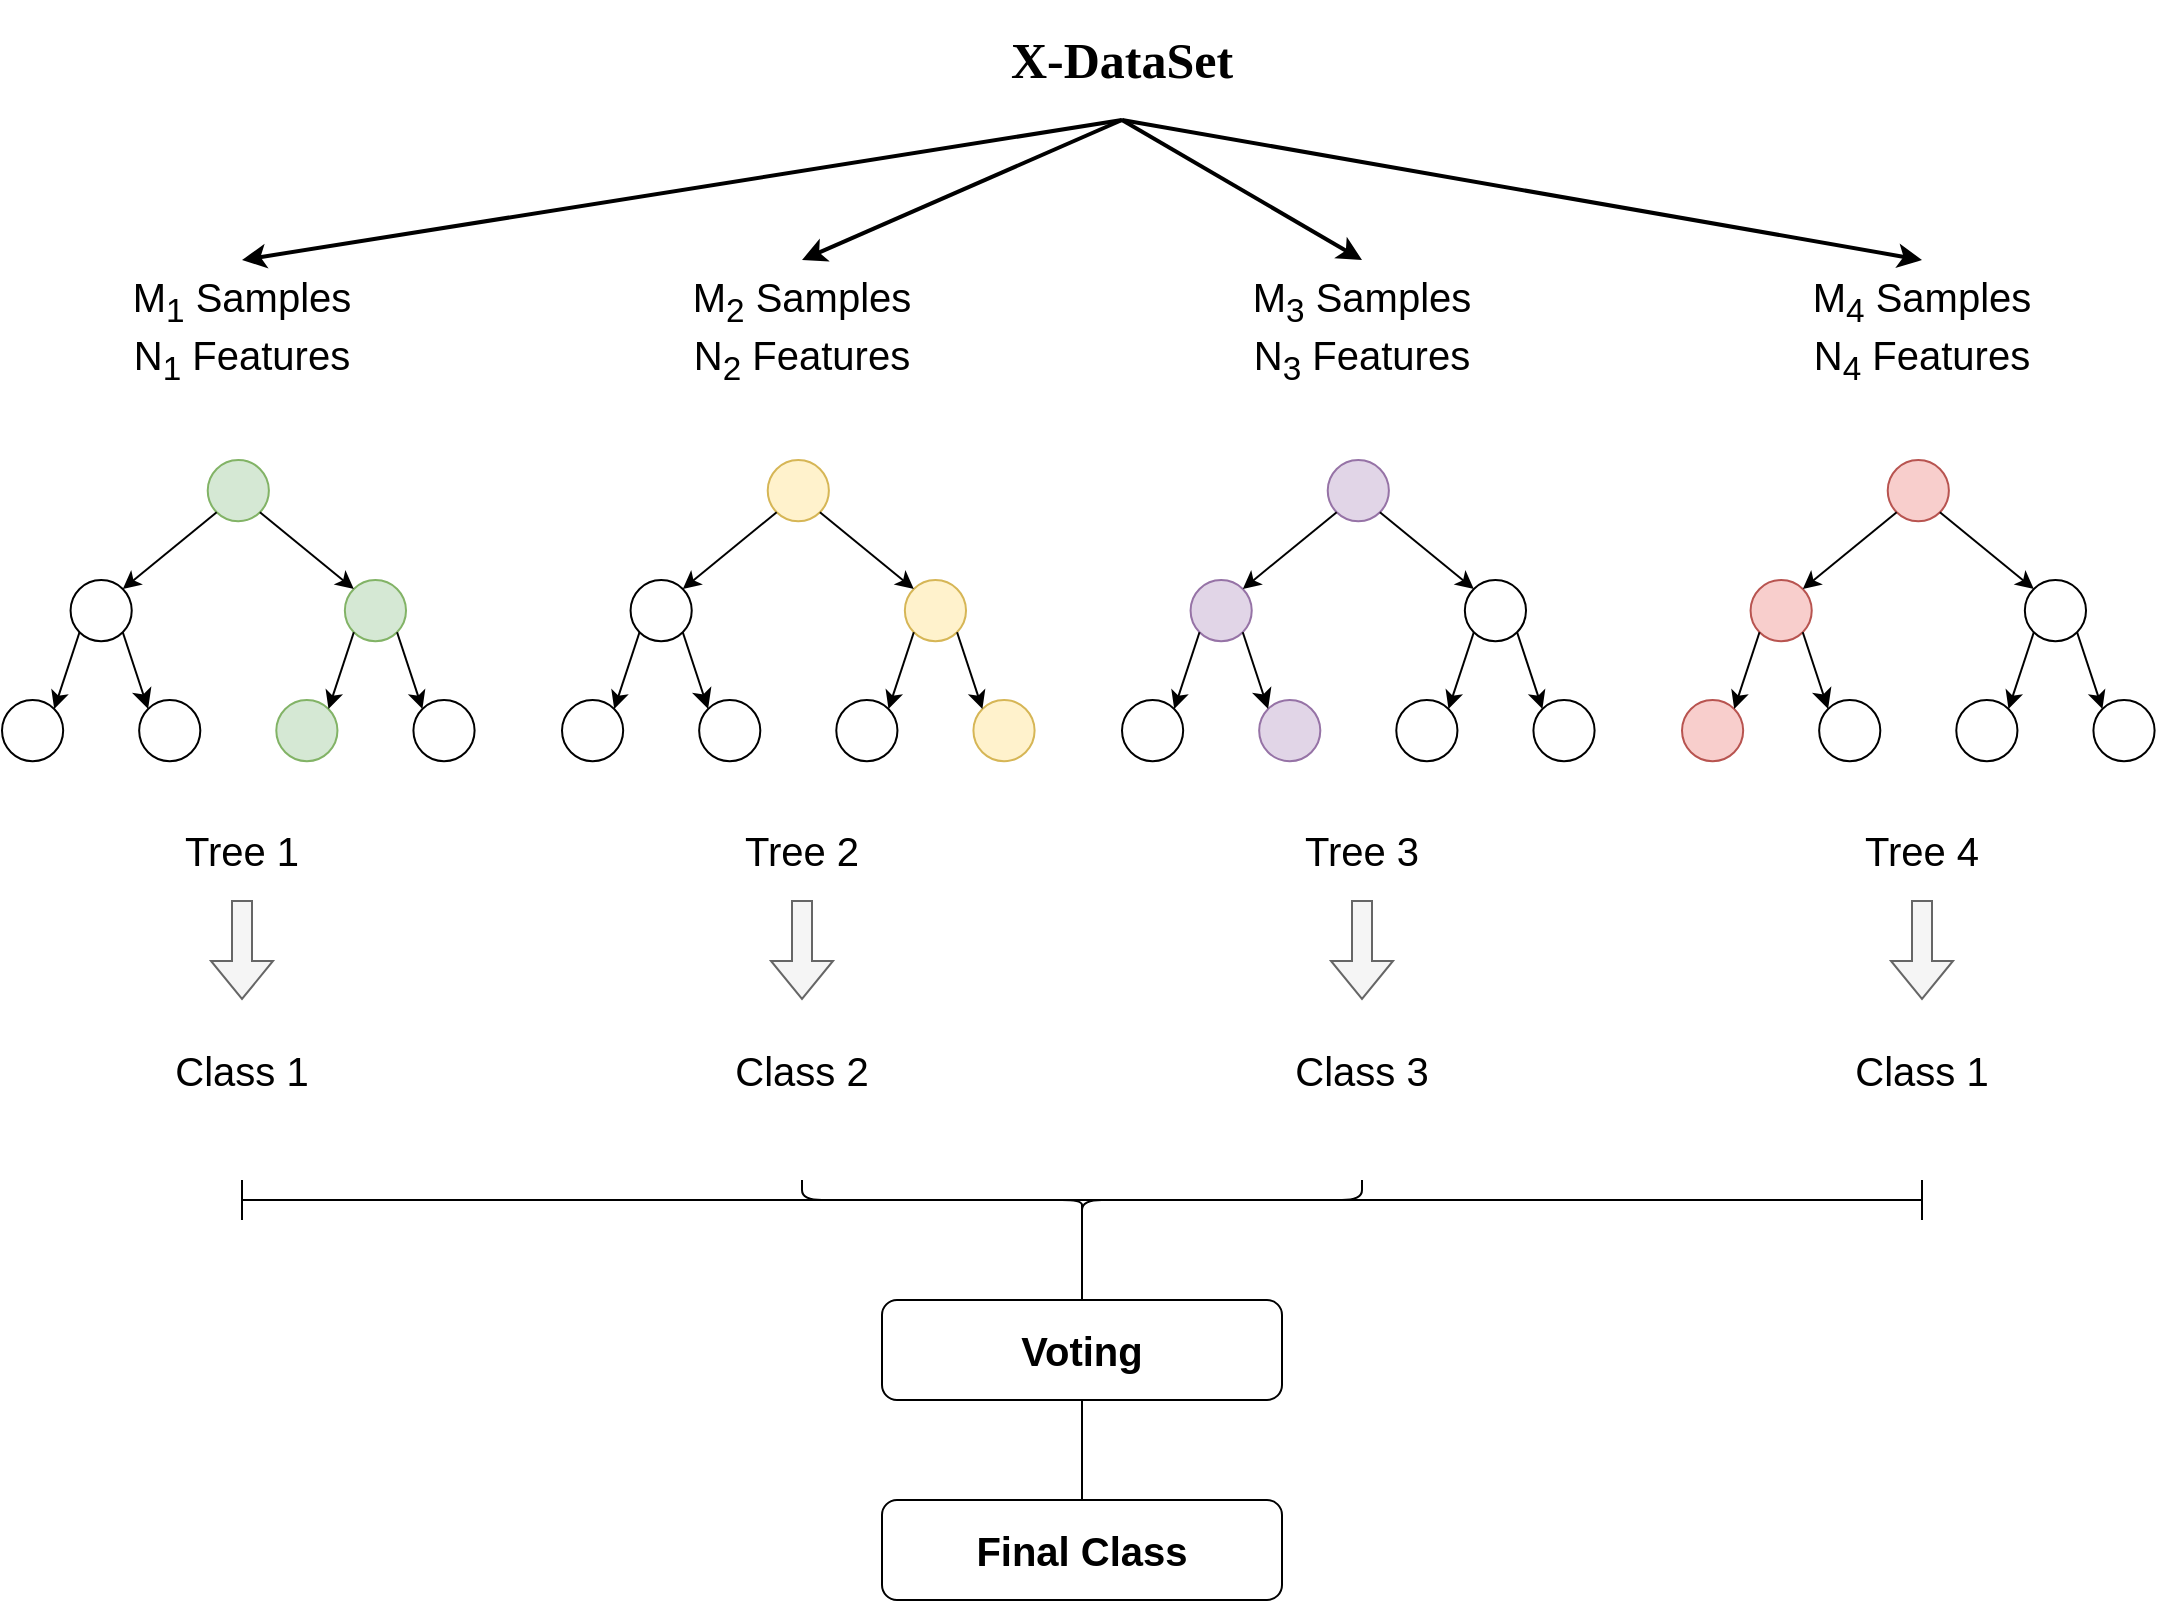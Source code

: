 <mxfile version="21.2.8" type="device">
  <diagram name="第 1 页" id="d5Z5I5ofTRi0zzUbWLUw">
    <mxGraphModel dx="954" dy="725" grid="1" gridSize="10" guides="1" tooltips="1" connect="1" arrows="1" fold="1" page="1" pageScale="1" pageWidth="1654" pageHeight="1169" math="0" shadow="0">
      <root>
        <mxCell id="0" />
        <mxCell id="1" parent="0" />
        <mxCell id="QvaDKjENMUkR0Sk9uSU9-1" value="&lt;font style=&quot;font-size: 25px;&quot; face=&quot;Times New Roman&quot;&gt;&lt;b&gt;X-DataSet&lt;/b&gt;&lt;/font&gt;" style="text;html=1;strokeColor=none;fillColor=none;align=center;verticalAlign=middle;whiteSpace=wrap;rounded=0;" vertex="1" parent="1">
          <mxGeometry x="520" y="170" width="160" height="60" as="geometry" />
        </mxCell>
        <mxCell id="QvaDKjENMUkR0Sk9uSU9-18" value="" style="group" vertex="1" connectable="0" parent="1">
          <mxGeometry x="40" y="400" width="240" height="160" as="geometry" />
        </mxCell>
        <mxCell id="QvaDKjENMUkR0Sk9uSU9-3" value="" style="ellipse;whiteSpace=wrap;html=1;aspect=fixed;fillColor=#d5e8d4;strokeColor=#82b366;" vertex="1" parent="QvaDKjENMUkR0Sk9uSU9-18">
          <mxGeometry x="102.857" width="30.585" height="30.585" as="geometry" />
        </mxCell>
        <mxCell id="QvaDKjENMUkR0Sk9uSU9-4" value="" style="ellipse;whiteSpace=wrap;html=1;aspect=fixed;" vertex="1" parent="QvaDKjENMUkR0Sk9uSU9-18">
          <mxGeometry x="34.286" y="60" width="30.585" height="30.585" as="geometry" />
        </mxCell>
        <mxCell id="QvaDKjENMUkR0Sk9uSU9-5" value="" style="ellipse;whiteSpace=wrap;html=1;aspect=fixed;fillColor=#d5e8d4;strokeColor=#82b366;" vertex="1" parent="QvaDKjENMUkR0Sk9uSU9-18">
          <mxGeometry x="171.429" y="60" width="30.585" height="30.585" as="geometry" />
        </mxCell>
        <mxCell id="QvaDKjENMUkR0Sk9uSU9-7" value="" style="ellipse;whiteSpace=wrap;html=1;aspect=fixed;" vertex="1" parent="QvaDKjENMUkR0Sk9uSU9-18">
          <mxGeometry y="120" width="30.585" height="30.585" as="geometry" />
        </mxCell>
        <mxCell id="QvaDKjENMUkR0Sk9uSU9-8" value="" style="ellipse;whiteSpace=wrap;html=1;aspect=fixed;" vertex="1" parent="QvaDKjENMUkR0Sk9uSU9-18">
          <mxGeometry x="68.571" y="120" width="30.585" height="30.585" as="geometry" />
        </mxCell>
        <mxCell id="QvaDKjENMUkR0Sk9uSU9-9" value="" style="ellipse;whiteSpace=wrap;html=1;aspect=fixed;fillColor=#d5e8d4;strokeColor=#82b366;" vertex="1" parent="QvaDKjENMUkR0Sk9uSU9-18">
          <mxGeometry x="137.143" y="120" width="30.585" height="30.585" as="geometry" />
        </mxCell>
        <mxCell id="QvaDKjENMUkR0Sk9uSU9-10" value="" style="ellipse;whiteSpace=wrap;html=1;aspect=fixed;" vertex="1" parent="QvaDKjENMUkR0Sk9uSU9-18">
          <mxGeometry x="205.714" y="120" width="30.585" height="30.585" as="geometry" />
        </mxCell>
        <mxCell id="QvaDKjENMUkR0Sk9uSU9-11" value="" style="endArrow=classic;html=1;rounded=0;exitX=0;exitY=1;exitDx=0;exitDy=0;entryX=1;entryY=0;entryDx=0;entryDy=0;strokeWidth=1;" edge="1" parent="QvaDKjENMUkR0Sk9uSU9-18" source="QvaDKjENMUkR0Sk9uSU9-3" target="QvaDKjENMUkR0Sk9uSU9-4">
          <mxGeometry width="50" height="50" relative="1" as="geometry">
            <mxPoint x="128.571" y="125" as="sourcePoint" />
            <mxPoint x="90" y="75" as="targetPoint" />
          </mxGeometry>
        </mxCell>
        <mxCell id="QvaDKjENMUkR0Sk9uSU9-12" value="" style="endArrow=classic;html=1;rounded=0;exitX=1;exitY=1;exitDx=0;exitDy=0;entryX=0;entryY=0;entryDx=0;entryDy=0;strokeWidth=1;" edge="1" parent="QvaDKjENMUkR0Sk9uSU9-18" source="QvaDKjENMUkR0Sk9uSU9-3" target="QvaDKjENMUkR0Sk9uSU9-5">
          <mxGeometry width="50" height="50" relative="1" as="geometry">
            <mxPoint x="128.571" y="125" as="sourcePoint" />
            <mxPoint x="150" y="100" as="targetPoint" />
          </mxGeometry>
        </mxCell>
        <mxCell id="QvaDKjENMUkR0Sk9uSU9-13" value="" style="endArrow=classic;html=1;rounded=0;exitX=0;exitY=1;exitDx=0;exitDy=0;entryX=1;entryY=0;entryDx=0;entryDy=0;strokeWidth=1;" edge="1" parent="QvaDKjENMUkR0Sk9uSU9-18" source="QvaDKjENMUkR0Sk9uSU9-4" target="QvaDKjENMUkR0Sk9uSU9-7">
          <mxGeometry width="50" height="50" relative="1" as="geometry">
            <mxPoint x="128.571" y="175" as="sourcePoint" />
            <mxPoint x="150" y="150" as="targetPoint" />
          </mxGeometry>
        </mxCell>
        <mxCell id="QvaDKjENMUkR0Sk9uSU9-15" value="" style="endArrow=classic;html=1;rounded=0;exitX=1;exitY=1;exitDx=0;exitDy=0;entryX=0;entryY=0;entryDx=0;entryDy=0;endSize=7;strokeWidth=1;" edge="1" parent="QvaDKjENMUkR0Sk9uSU9-18" source="QvaDKjENMUkR0Sk9uSU9-4" target="QvaDKjENMUkR0Sk9uSU9-8">
          <mxGeometry width="50" height="50" relative="1" as="geometry">
            <mxPoint x="128.571" y="125" as="sourcePoint" />
            <mxPoint x="150" y="100" as="targetPoint" />
          </mxGeometry>
        </mxCell>
        <mxCell id="QvaDKjENMUkR0Sk9uSU9-16" value="" style="endArrow=classic;html=1;rounded=0;exitX=0;exitY=1;exitDx=0;exitDy=0;entryX=1;entryY=0;entryDx=0;entryDy=0;strokeWidth=1;" edge="1" parent="QvaDKjENMUkR0Sk9uSU9-18" source="QvaDKjENMUkR0Sk9uSU9-5" target="QvaDKjENMUkR0Sk9uSU9-9">
          <mxGeometry width="50" height="50" relative="1" as="geometry">
            <mxPoint x="128.571" y="125" as="sourcePoint" />
            <mxPoint x="150" y="100" as="targetPoint" />
          </mxGeometry>
        </mxCell>
        <mxCell id="QvaDKjENMUkR0Sk9uSU9-17" value="" style="endArrow=classic;html=1;rounded=0;exitX=1;exitY=1;exitDx=0;exitDy=0;entryX=0;entryY=0;entryDx=0;entryDy=0;strokeWidth=1;" edge="1" parent="QvaDKjENMUkR0Sk9uSU9-18" source="QvaDKjENMUkR0Sk9uSU9-5" target="QvaDKjENMUkR0Sk9uSU9-10">
          <mxGeometry width="50" height="50" relative="1" as="geometry">
            <mxPoint x="128.571" y="125" as="sourcePoint" />
            <mxPoint x="150" y="100" as="targetPoint" />
          </mxGeometry>
        </mxCell>
        <mxCell id="QvaDKjENMUkR0Sk9uSU9-20" value="" style="group" vertex="1" connectable="0" parent="1">
          <mxGeometry x="320" y="400" width="240" height="160" as="geometry" />
        </mxCell>
        <mxCell id="QvaDKjENMUkR0Sk9uSU9-21" value="" style="ellipse;whiteSpace=wrap;html=1;aspect=fixed;fillColor=#fff2cc;strokeColor=#d6b656;" vertex="1" parent="QvaDKjENMUkR0Sk9uSU9-20">
          <mxGeometry x="102.857" width="30.585" height="30.585" as="geometry" />
        </mxCell>
        <mxCell id="QvaDKjENMUkR0Sk9uSU9-22" value="" style="ellipse;whiteSpace=wrap;html=1;aspect=fixed;" vertex="1" parent="QvaDKjENMUkR0Sk9uSU9-20">
          <mxGeometry x="34.286" y="60" width="30.585" height="30.585" as="geometry" />
        </mxCell>
        <mxCell id="QvaDKjENMUkR0Sk9uSU9-23" value="" style="ellipse;whiteSpace=wrap;html=1;aspect=fixed;fillColor=#fff2cc;strokeColor=#d6b656;" vertex="1" parent="QvaDKjENMUkR0Sk9uSU9-20">
          <mxGeometry x="171.429" y="60" width="30.585" height="30.585" as="geometry" />
        </mxCell>
        <mxCell id="QvaDKjENMUkR0Sk9uSU9-24" value="" style="ellipse;whiteSpace=wrap;html=1;aspect=fixed;" vertex="1" parent="QvaDKjENMUkR0Sk9uSU9-20">
          <mxGeometry y="120" width="30.585" height="30.585" as="geometry" />
        </mxCell>
        <mxCell id="QvaDKjENMUkR0Sk9uSU9-25" value="" style="ellipse;whiteSpace=wrap;html=1;aspect=fixed;" vertex="1" parent="QvaDKjENMUkR0Sk9uSU9-20">
          <mxGeometry x="68.571" y="120" width="30.585" height="30.585" as="geometry" />
        </mxCell>
        <mxCell id="QvaDKjENMUkR0Sk9uSU9-26" value="" style="ellipse;whiteSpace=wrap;html=1;aspect=fixed;" vertex="1" parent="QvaDKjENMUkR0Sk9uSU9-20">
          <mxGeometry x="137.143" y="120" width="30.585" height="30.585" as="geometry" />
        </mxCell>
        <mxCell id="QvaDKjENMUkR0Sk9uSU9-27" value="" style="ellipse;whiteSpace=wrap;html=1;aspect=fixed;fillColor=#fff2cc;strokeColor=#d6b656;" vertex="1" parent="QvaDKjENMUkR0Sk9uSU9-20">
          <mxGeometry x="205.714" y="120" width="30.585" height="30.585" as="geometry" />
        </mxCell>
        <mxCell id="QvaDKjENMUkR0Sk9uSU9-28" value="" style="endArrow=classic;html=1;rounded=0;exitX=0;exitY=1;exitDx=0;exitDy=0;entryX=1;entryY=0;entryDx=0;entryDy=0;strokeWidth=1;" edge="1" parent="QvaDKjENMUkR0Sk9uSU9-20" source="QvaDKjENMUkR0Sk9uSU9-21" target="QvaDKjENMUkR0Sk9uSU9-22">
          <mxGeometry width="50" height="50" relative="1" as="geometry">
            <mxPoint x="128.571" y="125" as="sourcePoint" />
            <mxPoint x="90" y="75" as="targetPoint" />
          </mxGeometry>
        </mxCell>
        <mxCell id="QvaDKjENMUkR0Sk9uSU9-29" value="" style="endArrow=classic;html=1;rounded=0;exitX=1;exitY=1;exitDx=0;exitDy=0;entryX=0;entryY=0;entryDx=0;entryDy=0;strokeWidth=1;" edge="1" parent="QvaDKjENMUkR0Sk9uSU9-20" source="QvaDKjENMUkR0Sk9uSU9-21" target="QvaDKjENMUkR0Sk9uSU9-23">
          <mxGeometry width="50" height="50" relative="1" as="geometry">
            <mxPoint x="128.571" y="125" as="sourcePoint" />
            <mxPoint x="150" y="100" as="targetPoint" />
          </mxGeometry>
        </mxCell>
        <mxCell id="QvaDKjENMUkR0Sk9uSU9-30" value="" style="endArrow=classic;html=1;rounded=0;exitX=0;exitY=1;exitDx=0;exitDy=0;entryX=1;entryY=0;entryDx=0;entryDy=0;strokeWidth=1;" edge="1" parent="QvaDKjENMUkR0Sk9uSU9-20" source="QvaDKjENMUkR0Sk9uSU9-22" target="QvaDKjENMUkR0Sk9uSU9-24">
          <mxGeometry width="50" height="50" relative="1" as="geometry">
            <mxPoint x="128.571" y="175" as="sourcePoint" />
            <mxPoint x="150" y="150" as="targetPoint" />
          </mxGeometry>
        </mxCell>
        <mxCell id="QvaDKjENMUkR0Sk9uSU9-31" value="" style="endArrow=classic;html=1;rounded=0;exitX=1;exitY=1;exitDx=0;exitDy=0;entryX=0;entryY=0;entryDx=0;entryDy=0;endSize=7;strokeWidth=1;" edge="1" parent="QvaDKjENMUkR0Sk9uSU9-20" source="QvaDKjENMUkR0Sk9uSU9-22" target="QvaDKjENMUkR0Sk9uSU9-25">
          <mxGeometry width="50" height="50" relative="1" as="geometry">
            <mxPoint x="128.571" y="125" as="sourcePoint" />
            <mxPoint x="150" y="100" as="targetPoint" />
          </mxGeometry>
        </mxCell>
        <mxCell id="QvaDKjENMUkR0Sk9uSU9-32" value="" style="endArrow=classic;html=1;rounded=0;exitX=0;exitY=1;exitDx=0;exitDy=0;entryX=1;entryY=0;entryDx=0;entryDy=0;strokeWidth=1;" edge="1" parent="QvaDKjENMUkR0Sk9uSU9-20" source="QvaDKjENMUkR0Sk9uSU9-23" target="QvaDKjENMUkR0Sk9uSU9-26">
          <mxGeometry width="50" height="50" relative="1" as="geometry">
            <mxPoint x="128.571" y="125" as="sourcePoint" />
            <mxPoint x="150" y="100" as="targetPoint" />
          </mxGeometry>
        </mxCell>
        <mxCell id="QvaDKjENMUkR0Sk9uSU9-33" value="" style="endArrow=classic;html=1;rounded=0;exitX=1;exitY=1;exitDx=0;exitDy=0;entryX=0;entryY=0;entryDx=0;entryDy=0;strokeWidth=1;" edge="1" parent="QvaDKjENMUkR0Sk9uSU9-20" source="QvaDKjENMUkR0Sk9uSU9-23" target="QvaDKjENMUkR0Sk9uSU9-27">
          <mxGeometry width="50" height="50" relative="1" as="geometry">
            <mxPoint x="128.571" y="125" as="sourcePoint" />
            <mxPoint x="150" y="100" as="targetPoint" />
          </mxGeometry>
        </mxCell>
        <mxCell id="QvaDKjENMUkR0Sk9uSU9-34" value="" style="group" vertex="1" connectable="0" parent="1">
          <mxGeometry x="880" y="400" width="240" height="160" as="geometry" />
        </mxCell>
        <mxCell id="QvaDKjENMUkR0Sk9uSU9-35" value="" style="ellipse;whiteSpace=wrap;html=1;aspect=fixed;fillColor=#f8cecc;strokeColor=#b85450;" vertex="1" parent="QvaDKjENMUkR0Sk9uSU9-34">
          <mxGeometry x="102.857" width="30.585" height="30.585" as="geometry" />
        </mxCell>
        <mxCell id="QvaDKjENMUkR0Sk9uSU9-36" value="" style="ellipse;whiteSpace=wrap;html=1;aspect=fixed;fillColor=#f8cecc;strokeColor=#b85450;" vertex="1" parent="QvaDKjENMUkR0Sk9uSU9-34">
          <mxGeometry x="34.286" y="60" width="30.585" height="30.585" as="geometry" />
        </mxCell>
        <mxCell id="QvaDKjENMUkR0Sk9uSU9-37" value="" style="ellipse;whiteSpace=wrap;html=1;aspect=fixed;" vertex="1" parent="QvaDKjENMUkR0Sk9uSU9-34">
          <mxGeometry x="171.429" y="60" width="30.585" height="30.585" as="geometry" />
        </mxCell>
        <mxCell id="QvaDKjENMUkR0Sk9uSU9-38" value="" style="ellipse;whiteSpace=wrap;html=1;aspect=fixed;fillColor=#f8cecc;strokeColor=#b85450;" vertex="1" parent="QvaDKjENMUkR0Sk9uSU9-34">
          <mxGeometry y="120" width="30.585" height="30.585" as="geometry" />
        </mxCell>
        <mxCell id="QvaDKjENMUkR0Sk9uSU9-39" value="" style="ellipse;whiteSpace=wrap;html=1;aspect=fixed;" vertex="1" parent="QvaDKjENMUkR0Sk9uSU9-34">
          <mxGeometry x="68.571" y="120" width="30.585" height="30.585" as="geometry" />
        </mxCell>
        <mxCell id="QvaDKjENMUkR0Sk9uSU9-40" value="" style="ellipse;whiteSpace=wrap;html=1;aspect=fixed;" vertex="1" parent="QvaDKjENMUkR0Sk9uSU9-34">
          <mxGeometry x="137.143" y="120" width="30.585" height="30.585" as="geometry" />
        </mxCell>
        <mxCell id="QvaDKjENMUkR0Sk9uSU9-41" value="" style="ellipse;whiteSpace=wrap;html=1;aspect=fixed;" vertex="1" parent="QvaDKjENMUkR0Sk9uSU9-34">
          <mxGeometry x="205.714" y="120" width="30.585" height="30.585" as="geometry" />
        </mxCell>
        <mxCell id="QvaDKjENMUkR0Sk9uSU9-42" value="" style="endArrow=classic;html=1;rounded=0;exitX=0;exitY=1;exitDx=0;exitDy=0;entryX=1;entryY=0;entryDx=0;entryDy=0;strokeWidth=1;" edge="1" parent="QvaDKjENMUkR0Sk9uSU9-34" source="QvaDKjENMUkR0Sk9uSU9-35" target="QvaDKjENMUkR0Sk9uSU9-36">
          <mxGeometry width="50" height="50" relative="1" as="geometry">
            <mxPoint x="128.571" y="125" as="sourcePoint" />
            <mxPoint x="90" y="75" as="targetPoint" />
          </mxGeometry>
        </mxCell>
        <mxCell id="QvaDKjENMUkR0Sk9uSU9-43" value="" style="endArrow=classic;html=1;rounded=0;exitX=1;exitY=1;exitDx=0;exitDy=0;entryX=0;entryY=0;entryDx=0;entryDy=0;strokeWidth=1;" edge="1" parent="QvaDKjENMUkR0Sk9uSU9-34" source="QvaDKjENMUkR0Sk9uSU9-35" target="QvaDKjENMUkR0Sk9uSU9-37">
          <mxGeometry width="50" height="50" relative="1" as="geometry">
            <mxPoint x="128.571" y="125" as="sourcePoint" />
            <mxPoint x="150" y="100" as="targetPoint" />
          </mxGeometry>
        </mxCell>
        <mxCell id="QvaDKjENMUkR0Sk9uSU9-44" value="" style="endArrow=classic;html=1;rounded=0;exitX=0;exitY=1;exitDx=0;exitDy=0;entryX=1;entryY=0;entryDx=0;entryDy=0;strokeWidth=1;" edge="1" parent="QvaDKjENMUkR0Sk9uSU9-34" source="QvaDKjENMUkR0Sk9uSU9-36" target="QvaDKjENMUkR0Sk9uSU9-38">
          <mxGeometry width="50" height="50" relative="1" as="geometry">
            <mxPoint x="128.571" y="175" as="sourcePoint" />
            <mxPoint x="150" y="150" as="targetPoint" />
          </mxGeometry>
        </mxCell>
        <mxCell id="QvaDKjENMUkR0Sk9uSU9-45" value="" style="endArrow=classic;html=1;rounded=0;exitX=1;exitY=1;exitDx=0;exitDy=0;entryX=0;entryY=0;entryDx=0;entryDy=0;endSize=7;strokeWidth=1;" edge="1" parent="QvaDKjENMUkR0Sk9uSU9-34" source="QvaDKjENMUkR0Sk9uSU9-36" target="QvaDKjENMUkR0Sk9uSU9-39">
          <mxGeometry width="50" height="50" relative="1" as="geometry">
            <mxPoint x="128.571" y="125" as="sourcePoint" />
            <mxPoint x="150" y="100" as="targetPoint" />
          </mxGeometry>
        </mxCell>
        <mxCell id="QvaDKjENMUkR0Sk9uSU9-46" value="" style="endArrow=classic;html=1;rounded=0;exitX=0;exitY=1;exitDx=0;exitDy=0;entryX=1;entryY=0;entryDx=0;entryDy=0;strokeWidth=1;" edge="1" parent="QvaDKjENMUkR0Sk9uSU9-34" source="QvaDKjENMUkR0Sk9uSU9-37" target="QvaDKjENMUkR0Sk9uSU9-40">
          <mxGeometry width="50" height="50" relative="1" as="geometry">
            <mxPoint x="128.571" y="125" as="sourcePoint" />
            <mxPoint x="150" y="100" as="targetPoint" />
          </mxGeometry>
        </mxCell>
        <mxCell id="QvaDKjENMUkR0Sk9uSU9-47" value="" style="endArrow=classic;html=1;rounded=0;exitX=1;exitY=1;exitDx=0;exitDy=0;entryX=0;entryY=0;entryDx=0;entryDy=0;strokeWidth=1;" edge="1" parent="QvaDKjENMUkR0Sk9uSU9-34" source="QvaDKjENMUkR0Sk9uSU9-37" target="QvaDKjENMUkR0Sk9uSU9-41">
          <mxGeometry width="50" height="50" relative="1" as="geometry">
            <mxPoint x="128.571" y="125" as="sourcePoint" />
            <mxPoint x="150" y="100" as="targetPoint" />
          </mxGeometry>
        </mxCell>
        <mxCell id="QvaDKjENMUkR0Sk9uSU9-48" value="" style="group" vertex="1" connectable="0" parent="1">
          <mxGeometry x="600" y="400" width="240" height="160" as="geometry" />
        </mxCell>
        <mxCell id="QvaDKjENMUkR0Sk9uSU9-49" value="" style="ellipse;whiteSpace=wrap;html=1;aspect=fixed;fillColor=#e1d5e7;strokeColor=#9673a6;" vertex="1" parent="QvaDKjENMUkR0Sk9uSU9-48">
          <mxGeometry x="102.857" width="30.585" height="30.585" as="geometry" />
        </mxCell>
        <mxCell id="QvaDKjENMUkR0Sk9uSU9-50" value="" style="ellipse;whiteSpace=wrap;html=1;aspect=fixed;fillColor=#e1d5e7;strokeColor=#9673a6;" vertex="1" parent="QvaDKjENMUkR0Sk9uSU9-48">
          <mxGeometry x="34.286" y="60" width="30.585" height="30.585" as="geometry" />
        </mxCell>
        <mxCell id="QvaDKjENMUkR0Sk9uSU9-51" value="" style="ellipse;whiteSpace=wrap;html=1;aspect=fixed;" vertex="1" parent="QvaDKjENMUkR0Sk9uSU9-48">
          <mxGeometry x="171.429" y="60" width="30.585" height="30.585" as="geometry" />
        </mxCell>
        <mxCell id="QvaDKjENMUkR0Sk9uSU9-52" value="" style="ellipse;whiteSpace=wrap;html=1;aspect=fixed;" vertex="1" parent="QvaDKjENMUkR0Sk9uSU9-48">
          <mxGeometry y="120" width="30.585" height="30.585" as="geometry" />
        </mxCell>
        <mxCell id="QvaDKjENMUkR0Sk9uSU9-53" value="" style="ellipse;whiteSpace=wrap;html=1;aspect=fixed;fillColor=#e1d5e7;strokeColor=#9673a6;" vertex="1" parent="QvaDKjENMUkR0Sk9uSU9-48">
          <mxGeometry x="68.571" y="120" width="30.585" height="30.585" as="geometry" />
        </mxCell>
        <mxCell id="QvaDKjENMUkR0Sk9uSU9-54" value="" style="ellipse;whiteSpace=wrap;html=1;aspect=fixed;" vertex="1" parent="QvaDKjENMUkR0Sk9uSU9-48">
          <mxGeometry x="137.143" y="120" width="30.585" height="30.585" as="geometry" />
        </mxCell>
        <mxCell id="QvaDKjENMUkR0Sk9uSU9-55" value="" style="ellipse;whiteSpace=wrap;html=1;aspect=fixed;" vertex="1" parent="QvaDKjENMUkR0Sk9uSU9-48">
          <mxGeometry x="205.714" y="120" width="30.585" height="30.585" as="geometry" />
        </mxCell>
        <mxCell id="QvaDKjENMUkR0Sk9uSU9-56" value="" style="endArrow=classic;html=1;rounded=0;exitX=0;exitY=1;exitDx=0;exitDy=0;entryX=1;entryY=0;entryDx=0;entryDy=0;strokeWidth=1;" edge="1" parent="QvaDKjENMUkR0Sk9uSU9-48" source="QvaDKjENMUkR0Sk9uSU9-49" target="QvaDKjENMUkR0Sk9uSU9-50">
          <mxGeometry width="50" height="50" relative="1" as="geometry">
            <mxPoint x="128.571" y="125" as="sourcePoint" />
            <mxPoint x="90" y="75" as="targetPoint" />
          </mxGeometry>
        </mxCell>
        <mxCell id="QvaDKjENMUkR0Sk9uSU9-57" value="" style="endArrow=classic;html=1;rounded=0;exitX=1;exitY=1;exitDx=0;exitDy=0;entryX=0;entryY=0;entryDx=0;entryDy=0;strokeWidth=1;" edge="1" parent="QvaDKjENMUkR0Sk9uSU9-48" source="QvaDKjENMUkR0Sk9uSU9-49" target="QvaDKjENMUkR0Sk9uSU9-51">
          <mxGeometry width="50" height="50" relative="1" as="geometry">
            <mxPoint x="128.571" y="125" as="sourcePoint" />
            <mxPoint x="150" y="100" as="targetPoint" />
          </mxGeometry>
        </mxCell>
        <mxCell id="QvaDKjENMUkR0Sk9uSU9-58" value="" style="endArrow=classic;html=1;rounded=0;exitX=0;exitY=1;exitDx=0;exitDy=0;entryX=1;entryY=0;entryDx=0;entryDy=0;strokeWidth=1;" edge="1" parent="QvaDKjENMUkR0Sk9uSU9-48" source="QvaDKjENMUkR0Sk9uSU9-50" target="QvaDKjENMUkR0Sk9uSU9-52">
          <mxGeometry width="50" height="50" relative="1" as="geometry">
            <mxPoint x="128.571" y="175" as="sourcePoint" />
            <mxPoint x="150" y="150" as="targetPoint" />
          </mxGeometry>
        </mxCell>
        <mxCell id="QvaDKjENMUkR0Sk9uSU9-59" value="" style="endArrow=classic;html=1;rounded=0;exitX=1;exitY=1;exitDx=0;exitDy=0;entryX=0;entryY=0;entryDx=0;entryDy=0;endSize=7;strokeWidth=1;" edge="1" parent="QvaDKjENMUkR0Sk9uSU9-48" source="QvaDKjENMUkR0Sk9uSU9-50" target="QvaDKjENMUkR0Sk9uSU9-53">
          <mxGeometry width="50" height="50" relative="1" as="geometry">
            <mxPoint x="128.571" y="125" as="sourcePoint" />
            <mxPoint x="150" y="100" as="targetPoint" />
          </mxGeometry>
        </mxCell>
        <mxCell id="QvaDKjENMUkR0Sk9uSU9-60" value="" style="endArrow=classic;html=1;rounded=0;exitX=0;exitY=1;exitDx=0;exitDy=0;entryX=1;entryY=0;entryDx=0;entryDy=0;strokeWidth=1;" edge="1" parent="QvaDKjENMUkR0Sk9uSU9-48" source="QvaDKjENMUkR0Sk9uSU9-51" target="QvaDKjENMUkR0Sk9uSU9-54">
          <mxGeometry width="50" height="50" relative="1" as="geometry">
            <mxPoint x="128.571" y="125" as="sourcePoint" />
            <mxPoint x="150" y="100" as="targetPoint" />
          </mxGeometry>
        </mxCell>
        <mxCell id="QvaDKjENMUkR0Sk9uSU9-61" value="" style="endArrow=classic;html=1;rounded=0;exitX=1;exitY=1;exitDx=0;exitDy=0;entryX=0;entryY=0;entryDx=0;entryDy=0;strokeWidth=1;" edge="1" parent="QvaDKjENMUkR0Sk9uSU9-48" source="QvaDKjENMUkR0Sk9uSU9-51" target="QvaDKjENMUkR0Sk9uSU9-55">
          <mxGeometry width="50" height="50" relative="1" as="geometry">
            <mxPoint x="128.571" y="125" as="sourcePoint" />
            <mxPoint x="150" y="100" as="targetPoint" />
          </mxGeometry>
        </mxCell>
        <mxCell id="QvaDKjENMUkR0Sk9uSU9-62" value="&lt;font style=&quot;font-size: 20px;&quot;&gt;M&lt;sub&gt;1&lt;/sub&gt; Samples&lt;br&gt;N&lt;sub&gt;1&lt;/sub&gt; Features&lt;br&gt;&lt;/font&gt;" style="text;html=1;strokeColor=none;fillColor=none;align=center;verticalAlign=middle;whiteSpace=wrap;rounded=0;" vertex="1" parent="1">
          <mxGeometry x="100" y="300" width="120" height="70" as="geometry" />
        </mxCell>
        <mxCell id="QvaDKjENMUkR0Sk9uSU9-63" value="&lt;font style=&quot;font-size: 20px;&quot;&gt;M&lt;sub&gt;2&lt;/sub&gt; Samples&lt;br&gt;N&lt;sub&gt;2&lt;/sub&gt; Features&lt;br&gt;&lt;/font&gt;" style="text;html=1;strokeColor=none;fillColor=none;align=center;verticalAlign=middle;whiteSpace=wrap;rounded=0;" vertex="1" parent="1">
          <mxGeometry x="380" y="300" width="120" height="70" as="geometry" />
        </mxCell>
        <mxCell id="QvaDKjENMUkR0Sk9uSU9-64" value="&lt;font style=&quot;font-size: 20px;&quot;&gt;M&lt;sub&gt;3&lt;/sub&gt; Samples&lt;br&gt;N&lt;sub&gt;3&lt;/sub&gt; Features&lt;br&gt;&lt;/font&gt;" style="text;html=1;strokeColor=none;fillColor=none;align=center;verticalAlign=middle;whiteSpace=wrap;rounded=0;" vertex="1" parent="1">
          <mxGeometry x="660" y="300" width="120" height="70" as="geometry" />
        </mxCell>
        <mxCell id="QvaDKjENMUkR0Sk9uSU9-65" value="&lt;font style=&quot;font-size: 20px;&quot;&gt;M&lt;sub&gt;4&lt;/sub&gt; Samples&lt;br&gt;N&lt;sub&gt;4&lt;/sub&gt; Features&lt;br&gt;&lt;/font&gt;" style="text;html=1;strokeColor=none;fillColor=none;align=center;verticalAlign=middle;whiteSpace=wrap;rounded=0;" vertex="1" parent="1">
          <mxGeometry x="940" y="300" width="120" height="70" as="geometry" />
        </mxCell>
        <mxCell id="QvaDKjENMUkR0Sk9uSU9-67" value="" style="endArrow=classic;html=1;rounded=0;exitX=0.5;exitY=1;exitDx=0;exitDy=0;entryX=0.5;entryY=0;entryDx=0;entryDy=0;strokeWidth=2;" edge="1" parent="1" source="QvaDKjENMUkR0Sk9uSU9-1" target="QvaDKjENMUkR0Sk9uSU9-62">
          <mxGeometry width="50" height="50" relative="1" as="geometry">
            <mxPoint x="520" y="380" as="sourcePoint" />
            <mxPoint x="570" y="330" as="targetPoint" />
          </mxGeometry>
        </mxCell>
        <mxCell id="QvaDKjENMUkR0Sk9uSU9-68" value="" style="endArrow=classic;html=1;rounded=0;exitX=0.5;exitY=1;exitDx=0;exitDy=0;entryX=0.5;entryY=0;entryDx=0;entryDy=0;strokeWidth=2;" edge="1" parent="1" source="QvaDKjENMUkR0Sk9uSU9-1" target="QvaDKjENMUkR0Sk9uSU9-63">
          <mxGeometry width="50" height="50" relative="1" as="geometry">
            <mxPoint x="520" y="380" as="sourcePoint" />
            <mxPoint x="570" y="330" as="targetPoint" />
          </mxGeometry>
        </mxCell>
        <mxCell id="QvaDKjENMUkR0Sk9uSU9-69" value="" style="endArrow=classic;html=1;rounded=0;exitX=0.5;exitY=1;exitDx=0;exitDy=0;entryX=0.5;entryY=0;entryDx=0;entryDy=0;strokeWidth=2;" edge="1" parent="1" source="QvaDKjENMUkR0Sk9uSU9-1" target="QvaDKjENMUkR0Sk9uSU9-64">
          <mxGeometry width="50" height="50" relative="1" as="geometry">
            <mxPoint x="520" y="380" as="sourcePoint" />
            <mxPoint x="570" y="330" as="targetPoint" />
          </mxGeometry>
        </mxCell>
        <mxCell id="QvaDKjENMUkR0Sk9uSU9-70" value="" style="endArrow=classic;html=1;rounded=0;exitX=0.5;exitY=1;exitDx=0;exitDy=0;entryX=0.5;entryY=0;entryDx=0;entryDy=0;strokeWidth=2;" edge="1" parent="1" source="QvaDKjENMUkR0Sk9uSU9-1" target="QvaDKjENMUkR0Sk9uSU9-65">
          <mxGeometry width="50" height="50" relative="1" as="geometry">
            <mxPoint x="520" y="380" as="sourcePoint" />
            <mxPoint x="570" y="330" as="targetPoint" />
          </mxGeometry>
        </mxCell>
        <mxCell id="QvaDKjENMUkR0Sk9uSU9-71" value="&lt;font style=&quot;font-size: 20px;&quot;&gt;Tree 1&lt;br&gt;&lt;/font&gt;" style="text;html=1;strokeColor=none;fillColor=none;align=center;verticalAlign=middle;whiteSpace=wrap;rounded=0;" vertex="1" parent="1">
          <mxGeometry x="100" y="570" width="120" height="50" as="geometry" />
        </mxCell>
        <mxCell id="QvaDKjENMUkR0Sk9uSU9-73" value="&lt;font style=&quot;font-size: 20px;&quot;&gt;Tree 2&lt;br&gt;&lt;/font&gt;" style="text;html=1;strokeColor=none;fillColor=none;align=center;verticalAlign=middle;whiteSpace=wrap;rounded=0;" vertex="1" parent="1">
          <mxGeometry x="380" y="570" width="120" height="50" as="geometry" />
        </mxCell>
        <mxCell id="QvaDKjENMUkR0Sk9uSU9-74" value="&lt;font style=&quot;font-size: 20px;&quot;&gt;Tree 3&lt;br&gt;&lt;/font&gt;" style="text;html=1;strokeColor=none;fillColor=none;align=center;verticalAlign=middle;whiteSpace=wrap;rounded=0;" vertex="1" parent="1">
          <mxGeometry x="660" y="570" width="120" height="50" as="geometry" />
        </mxCell>
        <mxCell id="QvaDKjENMUkR0Sk9uSU9-75" value="&lt;font style=&quot;font-size: 20px;&quot;&gt;Tree 4&lt;br&gt;&lt;/font&gt;" style="text;html=1;strokeColor=none;fillColor=none;align=center;verticalAlign=middle;whiteSpace=wrap;rounded=0;" vertex="1" parent="1">
          <mxGeometry x="940" y="570" width="120" height="50" as="geometry" />
        </mxCell>
        <mxCell id="QvaDKjENMUkR0Sk9uSU9-78" value="" style="shape=flexArrow;endArrow=classic;html=1;rounded=0;exitX=0.5;exitY=1;exitDx=0;exitDy=0;fillColor=#f5f5f5;strokeColor=#666666;" edge="1" parent="1" source="QvaDKjENMUkR0Sk9uSU9-71">
          <mxGeometry width="50" height="50" relative="1" as="geometry">
            <mxPoint x="550" y="600" as="sourcePoint" />
            <mxPoint x="160" y="670" as="targetPoint" />
          </mxGeometry>
        </mxCell>
        <mxCell id="QvaDKjENMUkR0Sk9uSU9-79" value="" style="shape=flexArrow;endArrow=classic;html=1;rounded=0;exitX=0.5;exitY=1;exitDx=0;exitDy=0;fillColor=#f5f5f5;strokeColor=#666666;" edge="1" parent="1" source="QvaDKjENMUkR0Sk9uSU9-73">
          <mxGeometry width="50" height="50" relative="1" as="geometry">
            <mxPoint x="170" y="630" as="sourcePoint" />
            <mxPoint x="440" y="670" as="targetPoint" />
          </mxGeometry>
        </mxCell>
        <mxCell id="QvaDKjENMUkR0Sk9uSU9-80" value="" style="shape=flexArrow;endArrow=classic;html=1;rounded=0;exitX=0.5;exitY=1;exitDx=0;exitDy=0;fillColor=#f5f5f5;strokeColor=#666666;" edge="1" parent="1" source="QvaDKjENMUkR0Sk9uSU9-74">
          <mxGeometry width="50" height="50" relative="1" as="geometry">
            <mxPoint x="180" y="640" as="sourcePoint" />
            <mxPoint x="720" y="670" as="targetPoint" />
          </mxGeometry>
        </mxCell>
        <mxCell id="QvaDKjENMUkR0Sk9uSU9-81" value="" style="shape=flexArrow;endArrow=classic;html=1;rounded=0;exitX=0.5;exitY=1;exitDx=0;exitDy=0;fillColor=#f5f5f5;strokeColor=#666666;" edge="1" parent="1" source="QvaDKjENMUkR0Sk9uSU9-75">
          <mxGeometry width="50" height="50" relative="1" as="geometry">
            <mxPoint x="190" y="650" as="sourcePoint" />
            <mxPoint x="1000" y="670" as="targetPoint" />
          </mxGeometry>
        </mxCell>
        <mxCell id="QvaDKjENMUkR0Sk9uSU9-82" value="&lt;font style=&quot;font-size: 20px;&quot;&gt;Class 1&lt;br&gt;&lt;/font&gt;" style="text;html=1;strokeColor=none;fillColor=none;align=center;verticalAlign=middle;whiteSpace=wrap;rounded=0;" vertex="1" parent="1">
          <mxGeometry x="100" y="680" width="120" height="50" as="geometry" />
        </mxCell>
        <mxCell id="QvaDKjENMUkR0Sk9uSU9-84" value="&lt;font style=&quot;font-size: 20px;&quot;&gt;Class 1&lt;br&gt;&lt;/font&gt;" style="text;html=1;strokeColor=none;fillColor=none;align=center;verticalAlign=middle;whiteSpace=wrap;rounded=0;" vertex="1" parent="1">
          <mxGeometry x="940" y="680" width="120" height="50" as="geometry" />
        </mxCell>
        <mxCell id="QvaDKjENMUkR0Sk9uSU9-85" value="&lt;font style=&quot;font-size: 20px;&quot;&gt;Class 2&lt;br&gt;&lt;/font&gt;" style="text;html=1;strokeColor=none;fillColor=none;align=center;verticalAlign=middle;whiteSpace=wrap;rounded=0;" vertex="1" parent="1">
          <mxGeometry x="380" y="680" width="120" height="50" as="geometry" />
        </mxCell>
        <mxCell id="QvaDKjENMUkR0Sk9uSU9-86" value="&lt;font style=&quot;font-size: 20px;&quot;&gt;Class 3&lt;br&gt;&lt;/font&gt;" style="text;html=1;strokeColor=none;fillColor=none;align=center;verticalAlign=middle;whiteSpace=wrap;rounded=0;" vertex="1" parent="1">
          <mxGeometry x="660" y="680" width="120" height="50" as="geometry" />
        </mxCell>
        <mxCell id="QvaDKjENMUkR0Sk9uSU9-87" value="" style="shape=crossbar;whiteSpace=wrap;html=1;rounded=1;" vertex="1" parent="1">
          <mxGeometry x="160" y="760" width="840" height="20" as="geometry" />
        </mxCell>
        <mxCell id="QvaDKjENMUkR0Sk9uSU9-88" value="" style="shape=curlyBracket;whiteSpace=wrap;html=1;rounded=1;flipH=1;labelPosition=right;verticalLabelPosition=middle;align=left;verticalAlign=middle;direction=north;" vertex="1" parent="1">
          <mxGeometry x="440" y="760" width="280" height="20" as="geometry" />
        </mxCell>
        <mxCell id="QvaDKjENMUkR0Sk9uSU9-89" value="&lt;font style=&quot;font-size: 20px;&quot;&gt;&lt;b&gt;Voting&lt;/b&gt;&lt;/font&gt;" style="rounded=1;whiteSpace=wrap;html=1;" vertex="1" parent="1">
          <mxGeometry x="480" y="820" width="200" height="50" as="geometry" />
        </mxCell>
        <mxCell id="QvaDKjENMUkR0Sk9uSU9-90" value="" style="endArrow=none;html=1;rounded=0;exitX=0.5;exitY=0;exitDx=0;exitDy=0;entryX=0.1;entryY=0.5;entryDx=0;entryDy=0;entryPerimeter=0;" edge="1" parent="1" source="QvaDKjENMUkR0Sk9uSU9-89" target="QvaDKjENMUkR0Sk9uSU9-88">
          <mxGeometry width="50" height="50" relative="1" as="geometry">
            <mxPoint x="570" y="790" as="sourcePoint" />
            <mxPoint x="620" y="740" as="targetPoint" />
          </mxGeometry>
        </mxCell>
        <mxCell id="QvaDKjENMUkR0Sk9uSU9-91" value="&lt;font style=&quot;font-size: 20px;&quot;&gt;&lt;b&gt;Final Class&lt;/b&gt;&lt;/font&gt;" style="rounded=1;whiteSpace=wrap;html=1;" vertex="1" parent="1">
          <mxGeometry x="480" y="920" width="200" height="50" as="geometry" />
        </mxCell>
        <mxCell id="QvaDKjENMUkR0Sk9uSU9-93" value="" style="endArrow=none;html=1;rounded=0;exitX=0.5;exitY=0;exitDx=0;exitDy=0;entryX=0.5;entryY=1;entryDx=0;entryDy=0;" edge="1" parent="1" source="QvaDKjENMUkR0Sk9uSU9-91" target="QvaDKjENMUkR0Sk9uSU9-89">
          <mxGeometry width="50" height="50" relative="1" as="geometry">
            <mxPoint x="570" y="790" as="sourcePoint" />
            <mxPoint x="620" y="740" as="targetPoint" />
          </mxGeometry>
        </mxCell>
      </root>
    </mxGraphModel>
  </diagram>
</mxfile>
